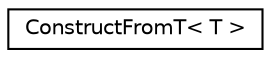 digraph "Иерархия классов. Графический вид."
{
 // LATEX_PDF_SIZE
  edge [fontname="Helvetica",fontsize="10",labelfontname="Helvetica",labelfontsize="10"];
  node [fontname="Helvetica",fontsize="10",shape=record];
  rankdir="LR";
  Node0 [label="ConstructFromT\< T \>",height=0.2,width=0.4,color="black", fillcolor="white", style="filled",URL="$classConstructFromT.html",tooltip=" "];
}
